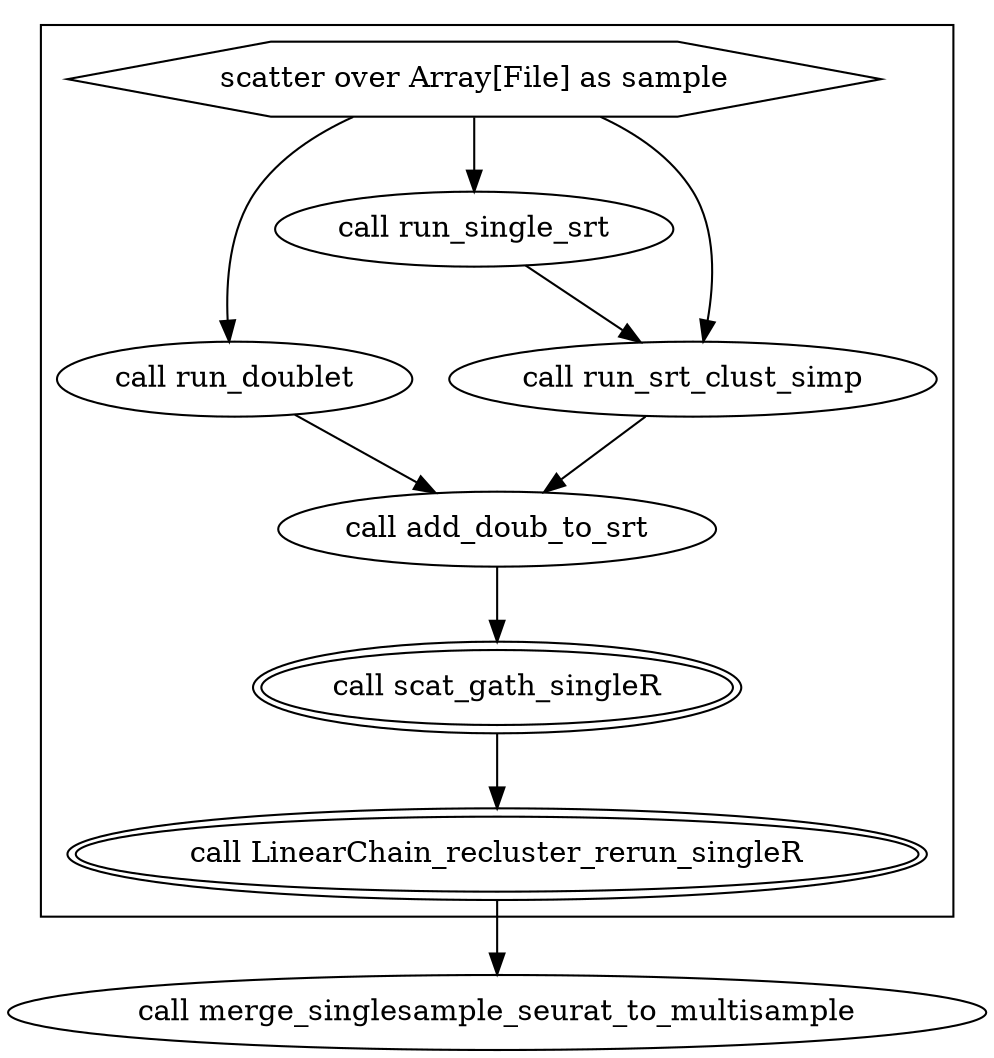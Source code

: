 digraph end_to_end_seurat_single_sample {
  #rankdir=LR;
  compound=true;

  # Links
  SCATTER_0_VARIABLE_sample -> CALL_run_doublet
  CALL_add_doub_to_srt -> CALL_scat_gath_singleR
  CALL_run_doublet -> CALL_add_doub_to_srt
  CALL_LinearChain_recluster_rerun_singleR -> CALL_merge_singlesample_seurat_to_multisample
  CALL_scat_gath_singleR -> CALL_LinearChain_recluster_rerun_singleR
  CALL_run_single_srt -> CALL_run_srt_clust_simp
  SCATTER_0_VARIABLE_sample -> CALL_run_single_srt
  CALL_run_srt_clust_simp -> CALL_add_doub_to_srt
  SCATTER_0_VARIABLE_sample -> CALL_run_srt_clust_simp

  # Nodes
  CALL_merge_singlesample_seurat_to_multisample [label="call merge_singlesample_seurat_to_multisample"]
  subgraph cluster_0 {
    style="filled,solid";
    fillcolor=white;
    CALL_add_doub_to_srt [label="call add_doub_to_srt"]
    CALL_LinearChain_recluster_rerun_singleR [label="call LinearChain_recluster_rerun_singleR";shape="oval";peripheries=2]
    SCATTER_0_VARIABLE_sample [shape="hexagon" label="scatter over Array[File] as sample"]
    CALL_run_srt_clust_simp [label="call run_srt_clust_simp"]
    CALL_run_single_srt [label="call run_single_srt"]
    CALL_run_doublet [label="call run_doublet"]
    CALL_scat_gath_singleR [label="call scat_gath_singleR";shape="oval";peripheries=2]
  }
}
